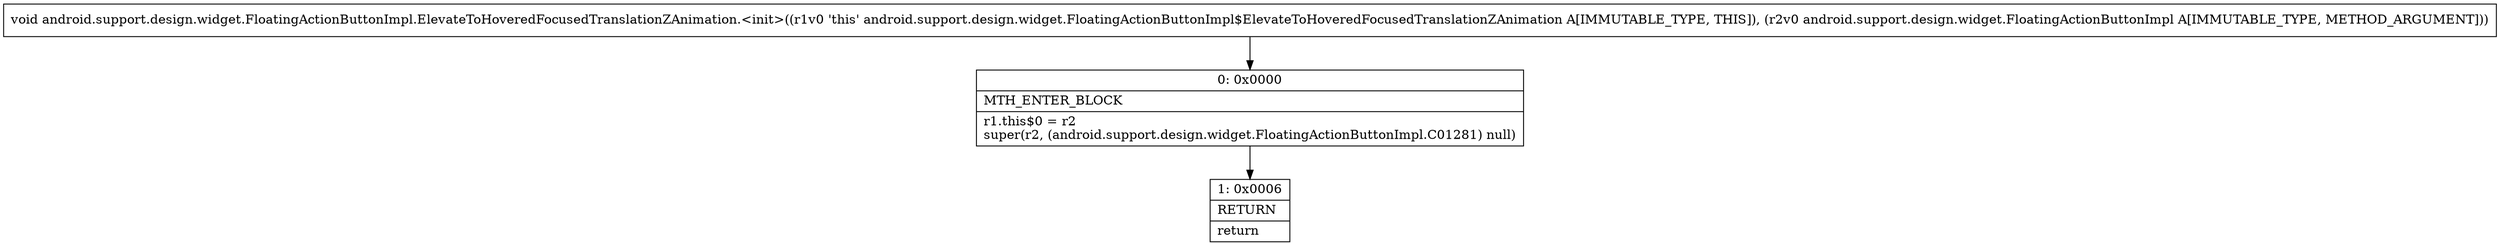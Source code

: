 digraph "CFG forandroid.support.design.widget.FloatingActionButtonImpl.ElevateToHoveredFocusedTranslationZAnimation.\<init\>(Landroid\/support\/design\/widget\/FloatingActionButtonImpl;)V" {
Node_0 [shape=record,label="{0\:\ 0x0000|MTH_ENTER_BLOCK\l|r1.this$0 = r2\lsuper(r2, (android.support.design.widget.FloatingActionButtonImpl.C01281) null)\l}"];
Node_1 [shape=record,label="{1\:\ 0x0006|RETURN\l|return\l}"];
MethodNode[shape=record,label="{void android.support.design.widget.FloatingActionButtonImpl.ElevateToHoveredFocusedTranslationZAnimation.\<init\>((r1v0 'this' android.support.design.widget.FloatingActionButtonImpl$ElevateToHoveredFocusedTranslationZAnimation A[IMMUTABLE_TYPE, THIS]), (r2v0 android.support.design.widget.FloatingActionButtonImpl A[IMMUTABLE_TYPE, METHOD_ARGUMENT])) }"];
MethodNode -> Node_0;
Node_0 -> Node_1;
}

